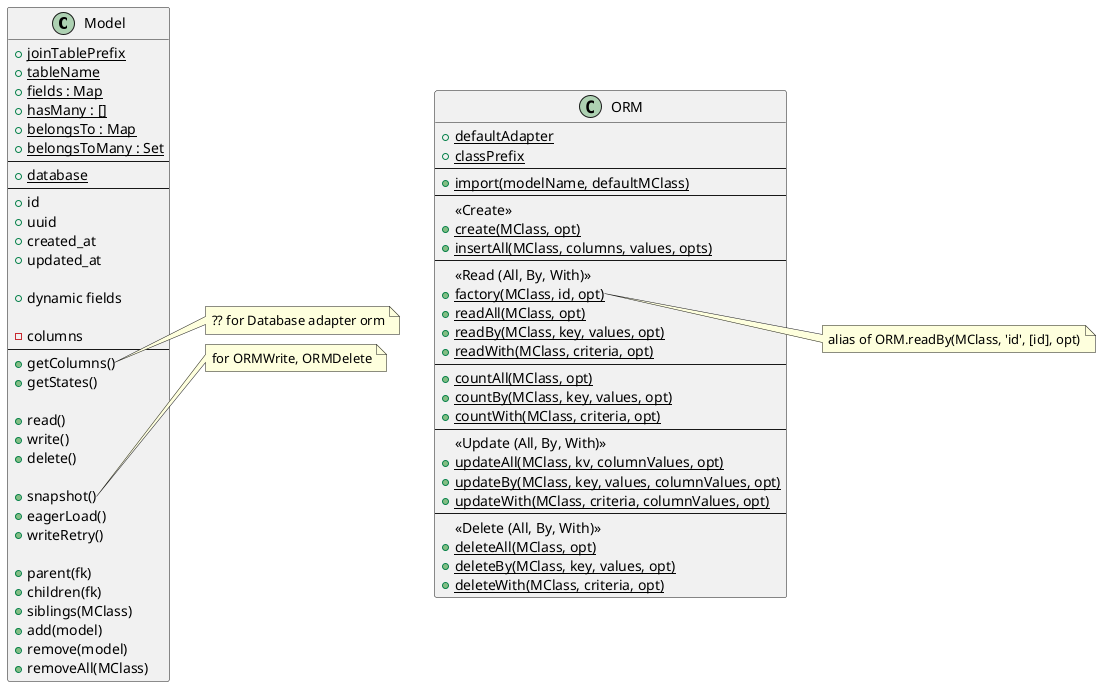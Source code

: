 @startuml
class Model {
  {static} + joinTablePrefix
  {static} + tableName
  {static} + fields : Map
  {static} + hasMany : []
  {static} + belongsTo : Map
  {static} + belongsToMany : Set
---
  {static} + database
---
  + id
  + uuid
  + created_at
  + updated_at

  + dynamic fields

  - columns
---
  +getColumns()
  +getStates()

  +read()
  +write()
  +delete()

  +snapshot()
  +eagerLoad()
  +writeRetry()

  +parent(fk)
  +children(fk)
  +siblings(MClass)
  +add(model)
  +remove(model)
  +removeAll(MClass)
}

note right of Model::getColumns
?? for Database adapter orm
end note

note right of Model::snapshot
for ORMWrite, ORMDelete
end note

class ORM {
{static} +defaultAdapter
{static} +classPrefix
---
  {static} + import(modelName, defaultMClass)
---
  << Create >>
  {static} + create(MClass, opt)
  {static} + insertAll(MClass, columns, values, opts)
---
  << Read (All, By, With) >>
  {static} + factory(MClass, id, opt)
  {static} + readAll(MClass, opt)
  {static} + readBy(MClass, key, values, opt)
  {static} + readWith(MClass, criteria, opt)
---
  {static} + countAll(MClass, opt)
  {static} + countBy(MClass, key, values, opt)
  {static} + countWith(MClass, criteria, opt)
---
  << Update (All, By, With) >>
  {static} + updateAll(MClass, kv, columnValues, opt)
  {static} + updateBy(MClass, key, values, columnValues, opt)
  {static} + updateWith(MClass, criteria, columnValues, opt)
---
  << Delete (All, By, With) >>
  {static} + deleteAll(MClass, opt)
  {static} + deleteBy(MClass, key, values, opt)
  {static} + deleteWith(MClass, criteria, opt)
}

note right of ORM::factory
alias of ORM.readBy(MClass, 'id', [id], opt)
end note
@enduml